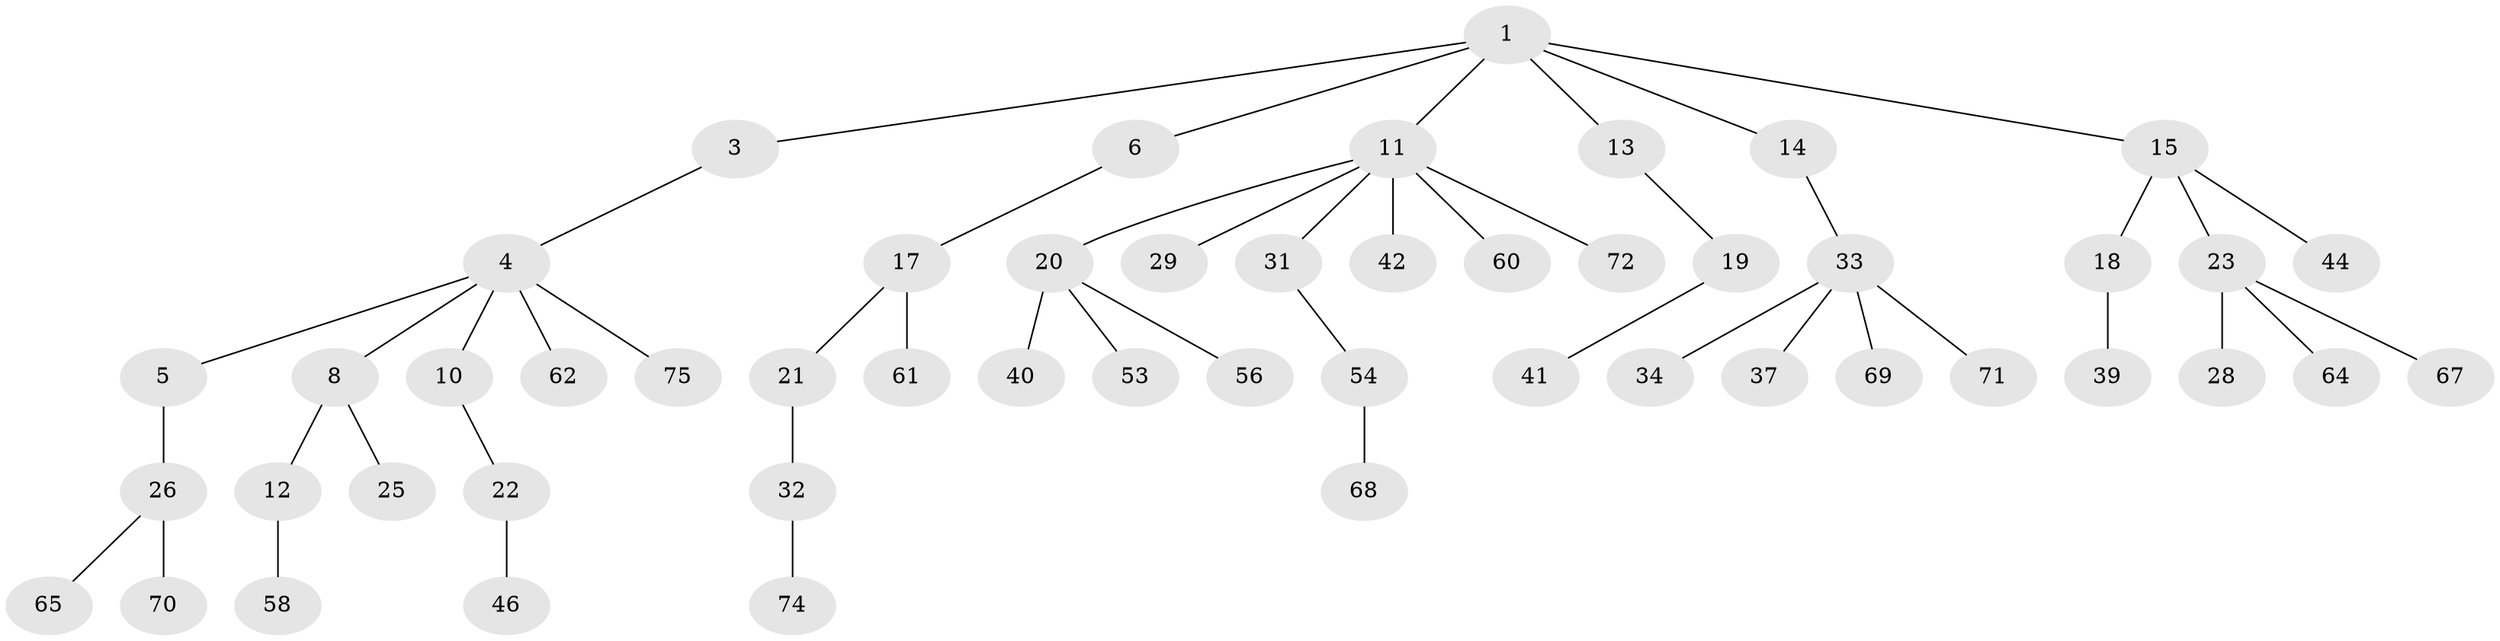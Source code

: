 // Generated by graph-tools (version 1.1) at 2025/52/02/27/25 19:52:11]
// undirected, 51 vertices, 50 edges
graph export_dot {
graph [start="1"]
  node [color=gray90,style=filled];
  1 [super="+2"];
  3 [super="+59"];
  4 [super="+9"];
  5;
  6 [super="+7"];
  8 [super="+49"];
  10;
  11 [super="+38"];
  12;
  13 [super="+16"];
  14;
  15 [super="+24"];
  17 [super="+55"];
  18 [super="+36"];
  19 [super="+57"];
  20 [super="+27"];
  21;
  22 [super="+35"];
  23 [super="+51"];
  25;
  26 [super="+30"];
  28 [super="+47"];
  29 [super="+43"];
  31 [super="+52"];
  32 [super="+63"];
  33 [super="+48"];
  34 [super="+50"];
  37;
  39;
  40;
  41;
  42 [super="+45"];
  44;
  46;
  53;
  54;
  56;
  58 [super="+66"];
  60;
  61 [super="+73"];
  62;
  64;
  65;
  67;
  68;
  69;
  70;
  71;
  72;
  74;
  75;
  1 -- 3;
  1 -- 6;
  1 -- 11;
  1 -- 13;
  1 -- 14;
  1 -- 15;
  3 -- 4;
  4 -- 5;
  4 -- 8;
  4 -- 10;
  4 -- 75;
  4 -- 62;
  5 -- 26;
  6 -- 17;
  8 -- 12;
  8 -- 25;
  10 -- 22;
  11 -- 20;
  11 -- 29;
  11 -- 31;
  11 -- 42;
  11 -- 72;
  11 -- 60;
  12 -- 58;
  13 -- 19;
  14 -- 33;
  15 -- 18;
  15 -- 23;
  15 -- 44;
  17 -- 21;
  17 -- 61;
  18 -- 39;
  19 -- 41;
  20 -- 53;
  20 -- 40;
  20 -- 56;
  21 -- 32;
  22 -- 46;
  23 -- 28;
  23 -- 64;
  23 -- 67;
  26 -- 65;
  26 -- 70;
  31 -- 54;
  32 -- 74;
  33 -- 34;
  33 -- 37;
  33 -- 69;
  33 -- 71;
  54 -- 68;
}
